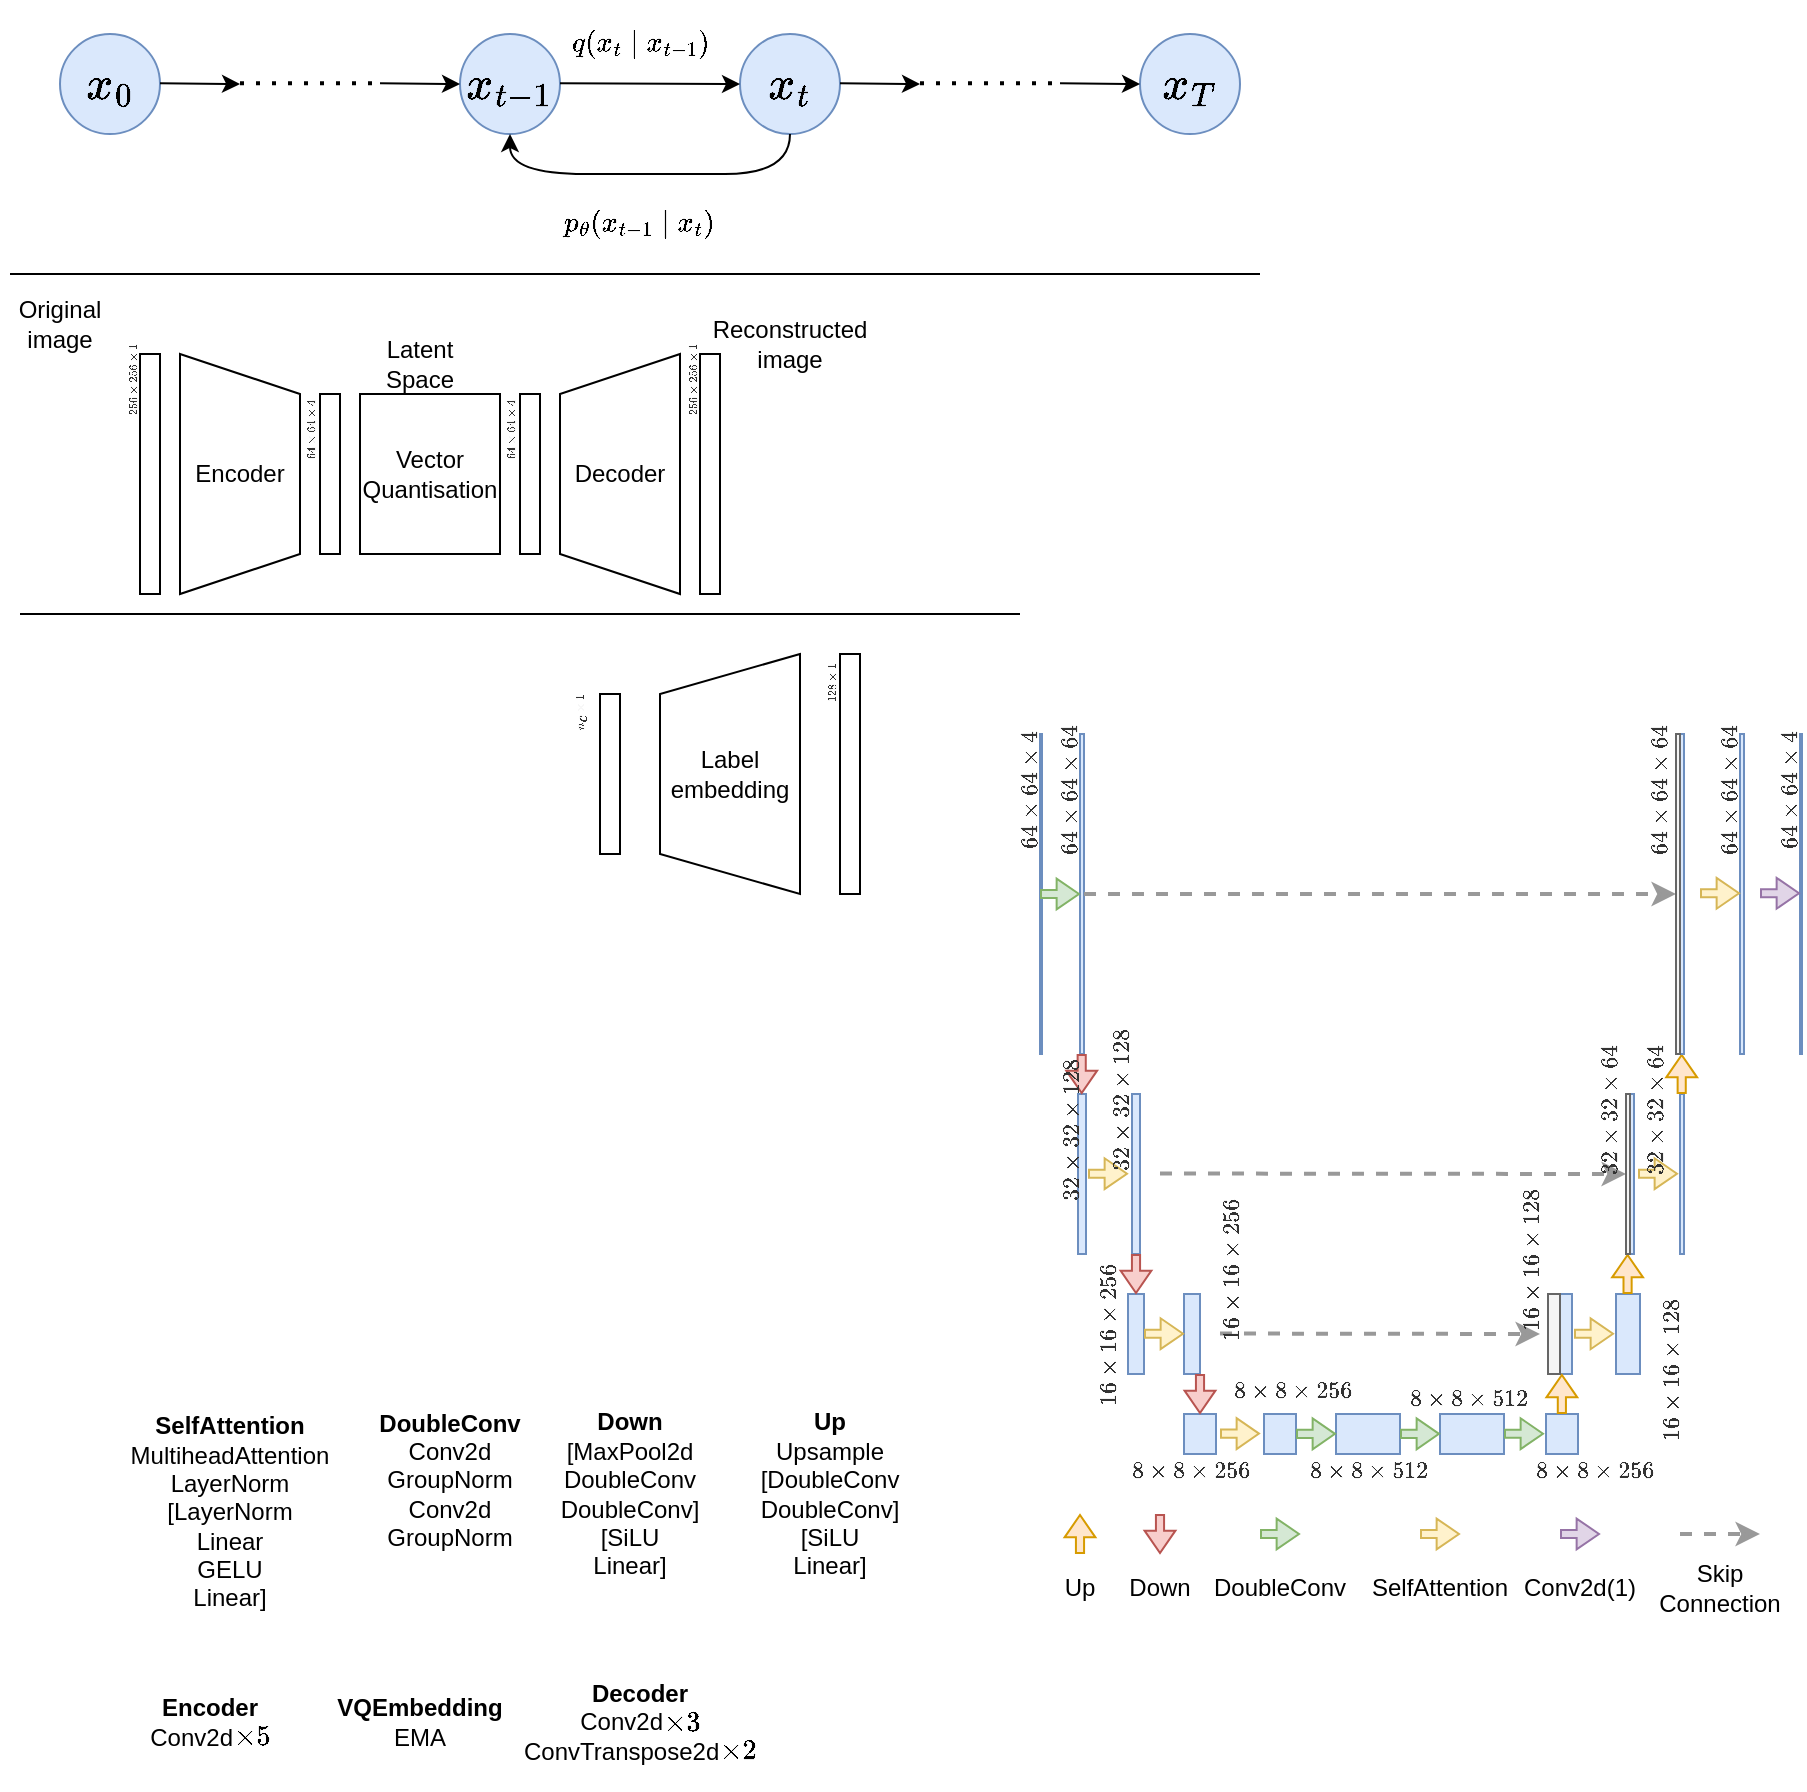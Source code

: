 <mxfile version="24.7.12">
  <diagram name="Page-1" id="cI8d7p_5XgW21QERW94D">
    <mxGraphModel dx="662" dy="343" grid="1" gridSize="10" guides="1" tooltips="1" connect="1" arrows="1" fold="1" page="1" pageScale="1" pageWidth="1169" pageHeight="1654" math="1" shadow="0">
      <root>
        <mxCell id="0" />
        <mxCell id="1" parent="0" />
        <mxCell id="v-ShWHaZnhyQrc3aQkjm-1" value="$$x_0$$" style="ellipse;whiteSpace=wrap;html=1;aspect=fixed;fontSize=20;fillColor=#dae8fc;strokeColor=#6c8ebf;" parent="1" vertex="1">
          <mxGeometry x="40" y="70" width="50" height="50" as="geometry" />
        </mxCell>
        <mxCell id="tr2L6LvXzopLyFMbQWRh-1" value="$$x_T$$" style="ellipse;whiteSpace=wrap;html=1;aspect=fixed;fontSize=20;fillColor=#dae8fc;strokeColor=#6c8ebf;" vertex="1" parent="1">
          <mxGeometry x="580" y="70" width="50" height="50" as="geometry" />
        </mxCell>
        <mxCell id="tr2L6LvXzopLyFMbQWRh-2" value="$$x_t$$" style="ellipse;whiteSpace=wrap;html=1;aspect=fixed;fontSize=20;fillColor=#dae8fc;strokeColor=#6c8ebf;" vertex="1" parent="1">
          <mxGeometry x="380" y="70" width="50" height="50" as="geometry" />
        </mxCell>
        <mxCell id="tr2L6LvXzopLyFMbQWRh-3" value="$$x_{t-1}$$" style="ellipse;whiteSpace=wrap;html=1;aspect=fixed;fontSize=20;fillColor=#dae8fc;strokeColor=#6c8ebf;" vertex="1" parent="1">
          <mxGeometry x="240" y="70" width="50" height="50" as="geometry" />
        </mxCell>
        <mxCell id="tr2L6LvXzopLyFMbQWRh-4" value="$$q(x_t \mid x_{t-1})$$" style="text;html=1;align=center;verticalAlign=middle;whiteSpace=wrap;rounded=0;" vertex="1" parent="1">
          <mxGeometry x="300" y="60" width="60" height="30" as="geometry" />
        </mxCell>
        <mxCell id="tr2L6LvXzopLyFMbQWRh-5" value="$$p_\theta(x_{t-1} \mid x_t)$$" style="text;html=1;align=center;verticalAlign=middle;whiteSpace=wrap;rounded=0;" vertex="1" parent="1">
          <mxGeometry x="300" y="150" width="60" height="30" as="geometry" />
        </mxCell>
        <mxCell id="tr2L6LvXzopLyFMbQWRh-6" value="" style="endArrow=classic;html=1;rounded=0;entryX=0;entryY=0.5;entryDx=0;entryDy=0;" edge="1" parent="1" target="tr2L6LvXzopLyFMbQWRh-2">
          <mxGeometry width="50" height="50" relative="1" as="geometry">
            <mxPoint x="290" y="94.68" as="sourcePoint" />
            <mxPoint x="340" y="94.68" as="targetPoint" />
          </mxGeometry>
        </mxCell>
        <mxCell id="tr2L6LvXzopLyFMbQWRh-7" value="" style="endArrow=classic;html=1;rounded=0;" edge="1" parent="1">
          <mxGeometry width="50" height="50" relative="1" as="geometry">
            <mxPoint x="90" y="94.68" as="sourcePoint" />
            <mxPoint x="130" y="95" as="targetPoint" />
          </mxGeometry>
        </mxCell>
        <mxCell id="tr2L6LvXzopLyFMbQWRh-8" value="" style="endArrow=classic;html=1;rounded=0;" edge="1" parent="1">
          <mxGeometry width="50" height="50" relative="1" as="geometry">
            <mxPoint x="200" y="94.68" as="sourcePoint" />
            <mxPoint x="240" y="95" as="targetPoint" />
          </mxGeometry>
        </mxCell>
        <mxCell id="tr2L6LvXzopLyFMbQWRh-9" value="" style="endArrow=classic;html=1;rounded=0;" edge="1" parent="1">
          <mxGeometry width="50" height="50" relative="1" as="geometry">
            <mxPoint x="430" y="94.68" as="sourcePoint" />
            <mxPoint x="470" y="95" as="targetPoint" />
          </mxGeometry>
        </mxCell>
        <mxCell id="tr2L6LvXzopLyFMbQWRh-10" value="" style="endArrow=classic;html=1;rounded=0;" edge="1" parent="1">
          <mxGeometry width="50" height="50" relative="1" as="geometry">
            <mxPoint x="540" y="94.68" as="sourcePoint" />
            <mxPoint x="580" y="95" as="targetPoint" />
          </mxGeometry>
        </mxCell>
        <mxCell id="tr2L6LvXzopLyFMbQWRh-11" value="" style="endArrow=none;dashed=1;html=1;dashPattern=1 3;strokeWidth=2;rounded=0;" edge="1" parent="1">
          <mxGeometry width="50" height="50" relative="1" as="geometry">
            <mxPoint x="130" y="94.68" as="sourcePoint" />
            <mxPoint x="200" y="94.68" as="targetPoint" />
          </mxGeometry>
        </mxCell>
        <mxCell id="tr2L6LvXzopLyFMbQWRh-12" value="" style="endArrow=none;dashed=1;html=1;dashPattern=1 3;strokeWidth=2;rounded=0;" edge="1" parent="1">
          <mxGeometry width="50" height="50" relative="1" as="geometry">
            <mxPoint x="470" y="94.68" as="sourcePoint" />
            <mxPoint x="540" y="94.68" as="targetPoint" />
          </mxGeometry>
        </mxCell>
        <mxCell id="tr2L6LvXzopLyFMbQWRh-14" value="" style="curved=1;endArrow=classic;html=1;rounded=0;entryX=0.5;entryY=1;entryDx=0;entryDy=0;exitX=0.5;exitY=1;exitDx=0;exitDy=0;" edge="1" parent="1" source="tr2L6LvXzopLyFMbQWRh-2" target="tr2L6LvXzopLyFMbQWRh-3">
          <mxGeometry width="50" height="50" relative="1" as="geometry">
            <mxPoint x="400" y="130" as="sourcePoint" />
            <mxPoint x="360" y="130" as="targetPoint" />
            <Array as="points">
              <mxPoint x="405" y="140" />
              <mxPoint x="340" y="140" />
              <mxPoint x="265" y="140" />
            </Array>
          </mxGeometry>
        </mxCell>
        <mxCell id="tr2L6LvXzopLyFMbQWRh-15" value="" style="shape=trapezoid;perimeter=trapezoidPerimeter;whiteSpace=wrap;html=1;fixedSize=1;rotation=90;" vertex="1" parent="1">
          <mxGeometry x="70" y="260" width="120" height="60" as="geometry" />
        </mxCell>
        <mxCell id="tr2L6LvXzopLyFMbQWRh-16" value="Vector&lt;br&gt;Quantisation" style="rounded=0;whiteSpace=wrap;html=1;" vertex="1" parent="1">
          <mxGeometry x="190" y="250" width="70" height="80" as="geometry" />
        </mxCell>
        <mxCell id="tr2L6LvXzopLyFMbQWRh-17" value="" style="rounded=0;whiteSpace=wrap;html=1;" vertex="1" parent="1">
          <mxGeometry x="80" y="230" width="10" height="120" as="geometry" />
        </mxCell>
        <mxCell id="tr2L6LvXzopLyFMbQWRh-18" value="" style="rounded=0;whiteSpace=wrap;html=1;" vertex="1" parent="1">
          <mxGeometry x="360" y="230" width="10" height="120" as="geometry" />
        </mxCell>
        <mxCell id="tr2L6LvXzopLyFMbQWRh-19" value="" style="shape=trapezoid;perimeter=trapezoidPerimeter;whiteSpace=wrap;html=1;fixedSize=1;rotation=90;flipH=0;flipV=1;" vertex="1" parent="1">
          <mxGeometry x="260" y="260" width="120" height="60" as="geometry" />
        </mxCell>
        <mxCell id="tr2L6LvXzopLyFMbQWRh-20" value="" style="rounded=0;whiteSpace=wrap;html=1;" vertex="1" parent="1">
          <mxGeometry x="270" y="250" width="10" height="80" as="geometry" />
        </mxCell>
        <mxCell id="tr2L6LvXzopLyFMbQWRh-21" value="" style="rounded=0;whiteSpace=wrap;html=1;" vertex="1" parent="1">
          <mxGeometry x="170" y="250" width="10" height="80" as="geometry" />
        </mxCell>
        <mxCell id="tr2L6LvXzopLyFMbQWRh-23" value="Encoder" style="text;html=1;align=center;verticalAlign=middle;whiteSpace=wrap;rounded=0;" vertex="1" parent="1">
          <mxGeometry x="100" y="275" width="60" height="30" as="geometry" />
        </mxCell>
        <mxCell id="tr2L6LvXzopLyFMbQWRh-24" value="Decoder" style="text;html=1;align=center;verticalAlign=middle;whiteSpace=wrap;rounded=0;" vertex="1" parent="1">
          <mxGeometry x="290" y="275" width="60" height="30" as="geometry" />
        </mxCell>
        <mxCell id="tr2L6LvXzopLyFMbQWRh-33" value="Up" style="text;html=1;align=center;verticalAlign=middle;whiteSpace=wrap;rounded=0;" vertex="1" parent="1">
          <mxGeometry x="520" y="832" width="60" height="30" as="geometry" />
        </mxCell>
        <mxCell id="tr2L6LvXzopLyFMbQWRh-34" value="SelfAttention" style="text;html=1;align=center;verticalAlign=middle;whiteSpace=wrap;rounded=0;" vertex="1" parent="1">
          <mxGeometry x="700" y="832" width="60" height="30" as="geometry" />
        </mxCell>
        <mxCell id="tr2L6LvXzopLyFMbQWRh-35" value="DoubleConv" style="text;html=1;align=center;verticalAlign=middle;whiteSpace=wrap;rounded=0;" vertex="1" parent="1">
          <mxGeometry x="620" y="832" width="60" height="30" as="geometry" />
        </mxCell>
        <mxCell id="tr2L6LvXzopLyFMbQWRh-36" value="Down" style="text;html=1;align=center;verticalAlign=middle;whiteSpace=wrap;rounded=0;" vertex="1" parent="1">
          <mxGeometry x="560" y="832" width="60" height="30" as="geometry" />
        </mxCell>
        <mxCell id="tr2L6LvXzopLyFMbQWRh-37" value="Conv2d(1)" style="text;html=1;align=center;verticalAlign=middle;whiteSpace=wrap;rounded=0;" vertex="1" parent="1">
          <mxGeometry x="770" y="832" width="60" height="30" as="geometry" />
        </mxCell>
        <mxCell id="tr2L6LvXzopLyFMbQWRh-39" value="" style="shape=flexArrow;endArrow=classic;html=1;rounded=0;width=4.074;endSize=3.393;endWidth=10.343;fillColor=#ffe6cc;strokeColor=#d79b00;" edge="1" parent="1">
          <mxGeometry width="50" height="50" relative="1" as="geometry">
            <mxPoint x="550" y="830" as="sourcePoint" />
            <mxPoint x="550" y="810" as="targetPoint" />
          </mxGeometry>
        </mxCell>
        <mxCell id="tr2L6LvXzopLyFMbQWRh-40" value="" style="rounded=0;whiteSpace=wrap;html=1;fillColor=#dae8fc;strokeColor=#6c8ebf;" vertex="1" parent="1">
          <mxGeometry x="530" y="420" width="1" height="160" as="geometry" />
        </mxCell>
        <mxCell id="tr2L6LvXzopLyFMbQWRh-41" value="" style="rounded=0;whiteSpace=wrap;html=1;fillColor=#dae8fc;strokeColor=#6c8ebf;" vertex="1" parent="1">
          <mxGeometry x="550" y="420" width="2" height="160" as="geometry" />
        </mxCell>
        <mxCell id="tr2L6LvXzopLyFMbQWRh-42" value="" style="rounded=0;whiteSpace=wrap;html=1;fillColor=#dae8fc;strokeColor=#6c8ebf;" vertex="1" parent="1">
          <mxGeometry x="549" y="600" width="4" height="80" as="geometry" />
        </mxCell>
        <mxCell id="tr2L6LvXzopLyFMbQWRh-43" value="" style="rounded=0;whiteSpace=wrap;html=1;fillColor=#dae8fc;strokeColor=#6c8ebf;" vertex="1" parent="1">
          <mxGeometry x="576" y="600" width="4" height="80" as="geometry" />
        </mxCell>
        <mxCell id="tr2L6LvXzopLyFMbQWRh-44" value="" style="rounded=0;whiteSpace=wrap;html=1;fillColor=#dae8fc;strokeColor=#6c8ebf;" vertex="1" parent="1">
          <mxGeometry x="574" y="700" width="8" height="40" as="geometry" />
        </mxCell>
        <mxCell id="tr2L6LvXzopLyFMbQWRh-45" value="" style="rounded=0;whiteSpace=wrap;html=1;fillColor=#dae8fc;strokeColor=#6c8ebf;" vertex="1" parent="1">
          <mxGeometry x="602" y="700" width="8" height="40" as="geometry" />
        </mxCell>
        <mxCell id="tr2L6LvXzopLyFMbQWRh-46" value="" style="rounded=0;whiteSpace=wrap;html=1;fillColor=#dae8fc;strokeColor=#6c8ebf;" vertex="1" parent="1">
          <mxGeometry x="602" y="760" width="16" height="20" as="geometry" />
        </mxCell>
        <mxCell id="tr2L6LvXzopLyFMbQWRh-47" value="" style="rounded=0;whiteSpace=wrap;html=1;fillColor=#dae8fc;strokeColor=#6c8ebf;" vertex="1" parent="1">
          <mxGeometry x="642" y="760" width="16" height="20" as="geometry" />
        </mxCell>
        <mxCell id="tr2L6LvXzopLyFMbQWRh-48" value="" style="rounded=0;whiteSpace=wrap;html=1;fillColor=#dae8fc;strokeColor=#6c8ebf;" vertex="1" parent="1">
          <mxGeometry x="678" y="760" width="32" height="20" as="geometry" />
        </mxCell>
        <mxCell id="tr2L6LvXzopLyFMbQWRh-49" value="" style="rounded=0;whiteSpace=wrap;html=1;fillColor=#dae8fc;strokeColor=#6c8ebf;" vertex="1" parent="1">
          <mxGeometry x="730" y="760" width="32" height="20" as="geometry" />
        </mxCell>
        <mxCell id="tr2L6LvXzopLyFMbQWRh-50" value="" style="rounded=0;whiteSpace=wrap;html=1;fillColor=#dae8fc;strokeColor=#6c8ebf;" vertex="1" parent="1">
          <mxGeometry x="783" y="760" width="16" height="20" as="geometry" />
        </mxCell>
        <mxCell id="tr2L6LvXzopLyFMbQWRh-51" value="" style="rounded=0;whiteSpace=wrap;html=1;fillColor=#dae8fc;strokeColor=#6c8ebf;" vertex="1" parent="1">
          <mxGeometry x="790" y="700" width="6" height="40" as="geometry" />
        </mxCell>
        <mxCell id="tr2L6LvXzopLyFMbQWRh-52" value="" style="rounded=0;whiteSpace=wrap;html=1;fillColor=#dae8fc;strokeColor=#6c8ebf;" vertex="1" parent="1">
          <mxGeometry x="818" y="700" width="12" height="40" as="geometry" />
        </mxCell>
        <mxCell id="tr2L6LvXzopLyFMbQWRh-54" value="" style="rounded=0;whiteSpace=wrap;html=1;fillColor=#dae8fc;strokeColor=#6c8ebf;" vertex="1" parent="1">
          <mxGeometry x="850" y="600" width="2" height="80" as="geometry" />
        </mxCell>
        <mxCell id="tr2L6LvXzopLyFMbQWRh-57" value="" style="rounded=0;whiteSpace=wrap;html=1;fillColor=#dae8fc;strokeColor=#6c8ebf;" vertex="1" parent="1">
          <mxGeometry x="880" y="420" width="2" height="160" as="geometry" />
        </mxCell>
        <mxCell id="tr2L6LvXzopLyFMbQWRh-58" value="" style="rounded=0;whiteSpace=wrap;html=1;fillColor=#dae8fc;strokeColor=#6c8ebf;" vertex="1" parent="1">
          <mxGeometry x="910" y="420" width="1" height="160" as="geometry" />
        </mxCell>
        <mxCell id="tr2L6LvXzopLyFMbQWRh-59" value="" style="shape=flexArrow;endArrow=classic;html=1;rounded=0;width=4.074;endSize=3.393;endWidth=10.343;fillColor=#f8cecc;strokeColor=#b85450;" edge="1" parent="1">
          <mxGeometry width="50" height="50" relative="1" as="geometry">
            <mxPoint x="590" y="810" as="sourcePoint" />
            <mxPoint x="590" y="830" as="targetPoint" />
          </mxGeometry>
        </mxCell>
        <mxCell id="tr2L6LvXzopLyFMbQWRh-60" value="" style="shape=flexArrow;endArrow=classic;html=1;rounded=0;width=4.074;endSize=3.393;endWidth=10.343;fillColor=#d5e8d4;strokeColor=#82b366;" edge="1" parent="1">
          <mxGeometry width="50" height="50" relative="1" as="geometry">
            <mxPoint x="640" y="820" as="sourcePoint" />
            <mxPoint x="660" y="820" as="targetPoint" />
          </mxGeometry>
        </mxCell>
        <mxCell id="tr2L6LvXzopLyFMbQWRh-61" value="" style="shape=flexArrow;endArrow=classic;html=1;rounded=0;width=4.074;endSize=3.393;endWidth=10.343;fillColor=#fff2cc;strokeColor=#d6b656;" edge="1" parent="1">
          <mxGeometry width="50" height="50" relative="1" as="geometry">
            <mxPoint x="720" y="820" as="sourcePoint" />
            <mxPoint x="740" y="820" as="targetPoint" />
          </mxGeometry>
        </mxCell>
        <mxCell id="tr2L6LvXzopLyFMbQWRh-62" value="" style="shape=flexArrow;endArrow=classic;html=1;rounded=0;width=4.074;endSize=3.393;endWidth=10.343;fillColor=#e1d5e7;strokeColor=#9673a6;" edge="1" parent="1">
          <mxGeometry width="50" height="50" relative="1" as="geometry">
            <mxPoint x="790" y="820" as="sourcePoint" />
            <mxPoint x="810" y="820" as="targetPoint" />
          </mxGeometry>
        </mxCell>
        <mxCell id="tr2L6LvXzopLyFMbQWRh-63" value="" style="shape=flexArrow;endArrow=classic;html=1;rounded=0;width=4.074;endSize=3.393;endWidth=10.343;fillColor=#d5e8d4;strokeColor=#82b366;" edge="1" parent="1">
          <mxGeometry width="50" height="50" relative="1" as="geometry">
            <mxPoint x="530" y="500.0" as="sourcePoint" />
            <mxPoint x="550" y="500.0" as="targetPoint" />
          </mxGeometry>
        </mxCell>
        <mxCell id="tr2L6LvXzopLyFMbQWRh-64" value="" style="shape=flexArrow;endArrow=classic;html=1;rounded=0;width=4.074;endSize=3.393;endWidth=10.343;fillColor=#fff2cc;strokeColor=#d6b656;" edge="1" parent="1">
          <mxGeometry width="50" height="50" relative="1" as="geometry">
            <mxPoint x="554" y="639.85" as="sourcePoint" />
            <mxPoint x="574" y="639.85" as="targetPoint" />
          </mxGeometry>
        </mxCell>
        <mxCell id="tr2L6LvXzopLyFMbQWRh-65" value="" style="shape=flexArrow;endArrow=classic;html=1;rounded=0;width=4.074;endSize=3.393;endWidth=10.343;fillColor=#fff2cc;strokeColor=#d6b656;" edge="1" parent="1">
          <mxGeometry width="50" height="50" relative="1" as="geometry">
            <mxPoint x="582" y="719.85" as="sourcePoint" />
            <mxPoint x="602" y="719.85" as="targetPoint" />
          </mxGeometry>
        </mxCell>
        <mxCell id="tr2L6LvXzopLyFMbQWRh-66" value="" style="shape=flexArrow;endArrow=classic;html=1;rounded=0;width=4.074;endSize=3.393;endWidth=10.343;fillColor=#fff2cc;strokeColor=#d6b656;" edge="1" parent="1">
          <mxGeometry width="50" height="50" relative="1" as="geometry">
            <mxPoint x="620" y="769.8" as="sourcePoint" />
            <mxPoint x="640" y="769.8" as="targetPoint" />
          </mxGeometry>
        </mxCell>
        <mxCell id="tr2L6LvXzopLyFMbQWRh-67" value="" style="shape=flexArrow;endArrow=classic;html=1;rounded=0;width=4.074;endSize=3.393;endWidth=10.343;fillColor=#d5e8d4;strokeColor=#82b366;" edge="1" parent="1">
          <mxGeometry width="50" height="50" relative="1" as="geometry">
            <mxPoint x="658" y="769.92" as="sourcePoint" />
            <mxPoint x="678" y="769.92" as="targetPoint" />
          </mxGeometry>
        </mxCell>
        <mxCell id="tr2L6LvXzopLyFMbQWRh-68" value="" style="shape=flexArrow;endArrow=classic;html=1;rounded=0;width=4.074;endSize=3.393;endWidth=10.343;fillColor=#d5e8d4;strokeColor=#82b366;" edge="1" parent="1">
          <mxGeometry width="50" height="50" relative="1" as="geometry">
            <mxPoint x="710" y="769.92" as="sourcePoint" />
            <mxPoint x="730" y="769.92" as="targetPoint" />
          </mxGeometry>
        </mxCell>
        <mxCell id="tr2L6LvXzopLyFMbQWRh-69" value="" style="shape=flexArrow;endArrow=classic;html=1;rounded=0;width=4.074;endSize=3.393;endWidth=10.343;fillColor=#d5e8d4;strokeColor=#82b366;" edge="1" parent="1">
          <mxGeometry width="50" height="50" relative="1" as="geometry">
            <mxPoint x="762" y="769.85" as="sourcePoint" />
            <mxPoint x="782" y="769.85" as="targetPoint" />
          </mxGeometry>
        </mxCell>
        <mxCell id="tr2L6LvXzopLyFMbQWRh-70" value="" style="shape=flexArrow;endArrow=classic;html=1;rounded=0;width=4.074;endSize=3.393;endWidth=10.343;fillColor=#fff2cc;strokeColor=#d6b656;" edge="1" parent="1">
          <mxGeometry width="50" height="50" relative="1" as="geometry">
            <mxPoint x="797" y="719.9" as="sourcePoint" />
            <mxPoint x="817" y="719.9" as="targetPoint" />
          </mxGeometry>
        </mxCell>
        <mxCell id="tr2L6LvXzopLyFMbQWRh-71" value="" style="shape=flexArrow;endArrow=classic;html=1;rounded=0;width=4.074;endSize=3.393;endWidth=10.343;fillColor=#fff2cc;strokeColor=#d6b656;" edge="1" parent="1">
          <mxGeometry width="50" height="50" relative="1" as="geometry">
            <mxPoint x="829" y="639.85" as="sourcePoint" />
            <mxPoint x="849" y="639.85" as="targetPoint" />
          </mxGeometry>
        </mxCell>
        <mxCell id="tr2L6LvXzopLyFMbQWRh-72" value="" style="shape=flexArrow;endArrow=classic;html=1;rounded=0;width=4.074;endSize=3.393;endWidth=10.343;fillColor=#fff2cc;strokeColor=#d6b656;" edge="1" parent="1">
          <mxGeometry width="50" height="50" relative="1" as="geometry">
            <mxPoint x="860" y="499.65" as="sourcePoint" />
            <mxPoint x="880" y="499.65" as="targetPoint" />
          </mxGeometry>
        </mxCell>
        <mxCell id="tr2L6LvXzopLyFMbQWRh-73" value="" style="shape=flexArrow;endArrow=classic;html=1;rounded=0;width=4.074;endSize=3.393;endWidth=10.343;fillColor=#e1d5e7;strokeColor=#9673a6;" edge="1" parent="1">
          <mxGeometry width="50" height="50" relative="1" as="geometry">
            <mxPoint x="890" y="499.65" as="sourcePoint" />
            <mxPoint x="910" y="499.65" as="targetPoint" />
          </mxGeometry>
        </mxCell>
        <mxCell id="tr2L6LvXzopLyFMbQWRh-74" value="" style="shape=flexArrow;endArrow=classic;html=1;rounded=0;width=4.074;endSize=3.393;endWidth=10.343;fillColor=#f8cecc;strokeColor=#b85450;" edge="1" parent="1">
          <mxGeometry width="50" height="50" relative="1" as="geometry">
            <mxPoint x="550.85" y="580" as="sourcePoint" />
            <mxPoint x="550.85" y="600" as="targetPoint" />
          </mxGeometry>
        </mxCell>
        <mxCell id="tr2L6LvXzopLyFMbQWRh-75" value="" style="shape=flexArrow;endArrow=classic;html=1;rounded=0;width=4.074;endSize=3.393;endWidth=10.343;fillColor=#f8cecc;strokeColor=#b85450;" edge="1" parent="1">
          <mxGeometry width="50" height="50" relative="1" as="geometry">
            <mxPoint x="578" y="680" as="sourcePoint" />
            <mxPoint x="578" y="700" as="targetPoint" />
          </mxGeometry>
        </mxCell>
        <mxCell id="tr2L6LvXzopLyFMbQWRh-76" value="" style="shape=flexArrow;endArrow=classic;html=1;rounded=0;width=4.074;endSize=3.393;endWidth=10.343;fillColor=#f8cecc;strokeColor=#b85450;" edge="1" parent="1">
          <mxGeometry width="50" height="50" relative="1" as="geometry">
            <mxPoint x="610" y="740" as="sourcePoint" />
            <mxPoint x="610" y="760" as="targetPoint" />
          </mxGeometry>
        </mxCell>
        <mxCell id="tr2L6LvXzopLyFMbQWRh-77" value="" style="shape=flexArrow;endArrow=classic;html=1;rounded=0;width=4.074;endSize=3.393;endWidth=10.343;fillColor=#ffe6cc;strokeColor=#d79b00;" edge="1" parent="1">
          <mxGeometry width="50" height="50" relative="1" as="geometry">
            <mxPoint x="790.93" y="760" as="sourcePoint" />
            <mxPoint x="790.93" y="740" as="targetPoint" />
          </mxGeometry>
        </mxCell>
        <mxCell id="tr2L6LvXzopLyFMbQWRh-78" value="" style="shape=flexArrow;endArrow=classic;html=1;rounded=0;width=4.074;endSize=3.393;endWidth=10.343;fillColor=#ffe6cc;strokeColor=#d79b00;" edge="1" parent="1">
          <mxGeometry width="50" height="50" relative="1" as="geometry">
            <mxPoint x="823.79" y="700" as="sourcePoint" />
            <mxPoint x="823.79" y="680" as="targetPoint" />
          </mxGeometry>
        </mxCell>
        <mxCell id="tr2L6LvXzopLyFMbQWRh-79" value="" style="shape=flexArrow;endArrow=classic;html=1;rounded=0;width=4.074;endSize=3.393;endWidth=10.343;fillColor=#ffe6cc;strokeColor=#d79b00;" edge="1" parent="1">
          <mxGeometry width="50" height="50" relative="1" as="geometry">
            <mxPoint x="850.85" y="600" as="sourcePoint" />
            <mxPoint x="850.85" y="580" as="targetPoint" />
          </mxGeometry>
        </mxCell>
        <mxCell id="tr2L6LvXzopLyFMbQWRh-82" value="" style="endArrow=none;html=1;rounded=0;" edge="1" parent="1">
          <mxGeometry width="50" height="50" relative="1" as="geometry">
            <mxPoint x="20" y="360" as="sourcePoint" />
            <mxPoint x="520" y="360" as="targetPoint" />
          </mxGeometry>
        </mxCell>
        <mxCell id="tr2L6LvXzopLyFMbQWRh-83" value="" style="endArrow=none;html=1;rounded=0;" edge="1" parent="1">
          <mxGeometry width="50" height="50" relative="1" as="geometry">
            <mxPoint x="15" y="190" as="sourcePoint" />
            <mxPoint x="640" y="190" as="targetPoint" />
          </mxGeometry>
        </mxCell>
        <mxCell id="tr2L6LvXzopLyFMbQWRh-84" value="" style="shape=trapezoid;perimeter=trapezoidPerimeter;whiteSpace=wrap;html=1;fixedSize=1;rotation=90;flipH=0;flipV=1;" vertex="1" parent="1">
          <mxGeometry x="315" y="405" width="120" height="70" as="geometry" />
        </mxCell>
        <mxCell id="tr2L6LvXzopLyFMbQWRh-85" value="Label embedding" style="text;html=1;align=center;verticalAlign=middle;whiteSpace=wrap;rounded=0;" vertex="1" parent="1">
          <mxGeometry x="345" y="425" width="60" height="30" as="geometry" />
        </mxCell>
        <mxCell id="tr2L6LvXzopLyFMbQWRh-86" value="" style="endArrow=classic;html=1;rounded=0;dashed=1;fillColor=#f5f5f5;strokeColor=#999999;strokeWidth=2;" edge="1" parent="1">
          <mxGeometry width="50" height="50" relative="1" as="geometry">
            <mxPoint x="850" y="820" as="sourcePoint" />
            <mxPoint x="890" y="820" as="targetPoint" />
          </mxGeometry>
        </mxCell>
        <mxCell id="tr2L6LvXzopLyFMbQWRh-87" value="Skip Connection" style="text;html=1;align=center;verticalAlign=middle;whiteSpace=wrap;rounded=0;" vertex="1" parent="1">
          <mxGeometry x="840" y="832" width="60" height="30" as="geometry" />
        </mxCell>
        <mxCell id="tr2L6LvXzopLyFMbQWRh-88" value="" style="endArrow=classic;html=1;rounded=0;dashed=1;fillColor=#f5f5f5;strokeColor=#999999;exitX=1;exitY=0.5;exitDx=0;exitDy=0;entryX=0;entryY=0.5;entryDx=0;entryDy=0;strokeWidth=2;" edge="1" parent="1" source="tr2L6LvXzopLyFMbQWRh-41" target="tr2L6LvXzopLyFMbQWRh-56">
          <mxGeometry width="50" height="50" relative="1" as="geometry">
            <mxPoint x="600" y="539.58" as="sourcePoint" />
            <mxPoint x="640" y="539.58" as="targetPoint" />
          </mxGeometry>
        </mxCell>
        <mxCell id="tr2L6LvXzopLyFMbQWRh-89" value="" style="endArrow=classic;html=1;rounded=0;dashed=1;fillColor=#f5f5f5;strokeColor=#999999;exitX=1;exitY=0.5;exitDx=0;exitDy=0;strokeWidth=2;entryX=0;entryY=0.5;entryDx=0;entryDy=0;" edge="1" parent="1" target="tr2L6LvXzopLyFMbQWRh-53">
          <mxGeometry width="50" height="50" relative="1" as="geometry">
            <mxPoint x="590" y="639.76" as="sourcePoint" />
            <mxPoint x="760" y="640" as="targetPoint" />
          </mxGeometry>
        </mxCell>
        <mxCell id="tr2L6LvXzopLyFMbQWRh-90" value="" style="endArrow=classic;html=1;rounded=0;dashed=1;fillColor=#f5f5f5;strokeColor=#999999;exitX=1;exitY=0.5;exitDx=0;exitDy=0;strokeWidth=2;" edge="1" parent="1">
          <mxGeometry width="50" height="50" relative="1" as="geometry">
            <mxPoint x="620" y="719.76" as="sourcePoint" />
            <mxPoint x="780" y="720" as="targetPoint" />
          </mxGeometry>
        </mxCell>
        <mxCell id="tr2L6LvXzopLyFMbQWRh-91" value="" style="rounded=0;whiteSpace=wrap;html=1;" vertex="1" parent="1">
          <mxGeometry x="310" y="400" width="10" height="80" as="geometry" />
        </mxCell>
        <mxCell id="tr2L6LvXzopLyFMbQWRh-92" value="" style="rounded=0;whiteSpace=wrap;html=1;" vertex="1" parent="1">
          <mxGeometry x="430" y="380" width="10" height="120" as="geometry" />
        </mxCell>
        <mxCell id="tr2L6LvXzopLyFMbQWRh-93" value="&lt;div&gt;&lt;b&gt;SelfAttention&lt;br&gt;&lt;/b&gt;MultiheadAttention&lt;/div&gt;&lt;div&gt;&lt;span style=&quot;background-color: initial;&quot;&gt;LayerNorm&lt;/span&gt;&lt;/div&gt;&lt;div&gt;&lt;span style=&quot;background-color: initial;&quot;&gt;[LayerNorm&lt;/span&gt;&lt;/div&gt;&lt;div&gt;&lt;span style=&quot;background-color: initial;&quot;&gt;Linear&lt;/span&gt;&lt;/div&gt;&lt;div&gt;&lt;span style=&quot;background-color: initial;&quot;&gt;GELU&lt;/span&gt;&lt;/div&gt;&lt;div&gt;&lt;span style=&quot;background-color: initial;&quot;&gt;Linear]&lt;/span&gt;&lt;/div&gt;" style="text;html=1;align=center;verticalAlign=middle;whiteSpace=wrap;rounded=0;" vertex="1" parent="1">
          <mxGeometry x="70" y="759" width="110" height="99" as="geometry" />
        </mxCell>
        <mxCell id="tr2L6LvXzopLyFMbQWRh-94" value="&lt;div&gt;&lt;b&gt;DoubleConv&lt;br&gt;&lt;/b&gt;&lt;span style=&quot;background-color: initial;&quot;&gt;Conv2d&lt;br&gt;&lt;/span&gt;&lt;span style=&quot;background-color: initial;&quot;&gt;GroupNorm&lt;br&gt;&lt;/span&gt;&lt;span style=&quot;background-color: initial;&quot;&gt;Conv2d&lt;br&gt;&lt;/span&gt;&lt;span style=&quot;background-color: initial;&quot;&gt;GroupNorm&lt;/span&gt;&lt;/div&gt;" style="text;html=1;align=center;verticalAlign=middle;whiteSpace=wrap;rounded=0;" vertex="1" parent="1">
          <mxGeometry x="180" y="759" width="110" height="68" as="geometry" />
        </mxCell>
        <mxCell id="tr2L6LvXzopLyFMbQWRh-95" value="&lt;b&gt;Down&lt;br&gt;&lt;/b&gt;&lt;div&gt;&lt;span style=&quot;background-color: initial;&quot;&gt;[MaxPool2d&lt;br&gt;&lt;/span&gt;&lt;span style=&quot;background-color: initial;&quot;&gt;DoubleConv&lt;br&gt;&lt;/span&gt;&lt;span style=&quot;background-color: initial;&quot;&gt;DoubleConv]&lt;br&gt;&lt;/span&gt;&lt;span style=&quot;background-color: initial;&quot;&gt;[SiLU&lt;br&gt;&lt;/span&gt;&lt;span style=&quot;background-color: initial;&quot;&gt;Linear]&lt;/span&gt;&lt;/div&gt;" style="text;html=1;align=center;verticalAlign=middle;whiteSpace=wrap;rounded=0;" vertex="1" parent="1">
          <mxGeometry x="270" y="759" width="110" height="81" as="geometry" />
        </mxCell>
        <mxCell id="tr2L6LvXzopLyFMbQWRh-96" value="&lt;b&gt;Up&lt;br&gt;&lt;/b&gt;&lt;div&gt;&lt;div&gt;Upsample&lt;br&gt;&lt;span style=&quot;background-color: initial;&quot;&gt;[DoubleConv&lt;br&gt;&lt;/span&gt;&lt;span style=&quot;background-color: initial;&quot;&gt;DoubleConv]&lt;/span&gt;&lt;/div&gt;&lt;div&gt;&lt;span style=&quot;background-color: initial;&quot;&gt;[&lt;/span&gt;&lt;span style=&quot;background-color: initial;&quot;&gt;SiLU&lt;br&gt;&lt;/span&gt;&lt;span style=&quot;background-color: initial;&quot;&gt;Linear]&lt;/span&gt;&lt;/div&gt;&lt;/div&gt;" style="text;html=1;align=center;verticalAlign=middle;whiteSpace=wrap;rounded=0;" vertex="1" parent="1">
          <mxGeometry x="370" y="759" width="110" height="81" as="geometry" />
        </mxCell>
        <mxCell id="tr2L6LvXzopLyFMbQWRh-99" value="$$256\times256\times1$$" style="text;html=1;align=center;verticalAlign=middle;whiteSpace=wrap;rounded=0;rotation=-90;fontSize=5;fontColor=#333333;" vertex="1" parent="1">
          <mxGeometry x="60" y="235" width="30" height="15" as="geometry" />
        </mxCell>
        <mxCell id="tr2L6LvXzopLyFMbQWRh-100" value="$$64\times64\times64$$" style="text;html=1;align=center;verticalAlign=middle;whiteSpace=wrap;rounded=0;rotation=-90;fontSize=10;fontColor=#333333;" vertex="1" parent="1">
          <mxGeometry x="530" y="440" width="30" height="15" as="geometry" />
        </mxCell>
        <mxCell id="tr2L6LvXzopLyFMbQWRh-101" value="$$32\times32\times128$$" style="text;html=1;align=center;verticalAlign=middle;whiteSpace=wrap;rounded=0;rotation=-90;fontSize=10;fontColor=#333333;" vertex="1" parent="1">
          <mxGeometry x="530" y="610" width="30" height="15" as="geometry" />
        </mxCell>
        <mxCell id="tr2L6LvXzopLyFMbQWRh-102" value="$$32\times32\times128$$" style="text;html=1;align=center;verticalAlign=middle;whiteSpace=wrap;rounded=0;rotation=-90;fontSize=10;fontColor=#333333;" vertex="1" parent="1">
          <mxGeometry x="555" y="595" width="30" height="15" as="geometry" />
        </mxCell>
        <mxCell id="tr2L6LvXzopLyFMbQWRh-103" value="$$16\times16\times256$$" style="text;html=1;align=center;verticalAlign=middle;whiteSpace=wrap;rounded=0;rotation=-90;fontSize=10;fontColor=#333333;" vertex="1" parent="1">
          <mxGeometry x="549" y="712.5" width="30" height="15" as="geometry" />
        </mxCell>
        <mxCell id="tr2L6LvXzopLyFMbQWRh-104" value="$$16\times16\times256$$" style="text;html=1;align=center;verticalAlign=middle;whiteSpace=wrap;rounded=0;rotation=-90;fontSize=10;fontColor=#333333;" vertex="1" parent="1">
          <mxGeometry x="610" y="680" width="30" height="15" as="geometry" />
        </mxCell>
        <mxCell id="tr2L6LvXzopLyFMbQWRh-105" value="$$8\times8\times256$$" style="text;html=1;align=center;verticalAlign=middle;whiteSpace=wrap;rounded=0;rotation=0;fontSize=10;fontColor=#333333;" vertex="1" parent="1">
          <mxGeometry x="591" y="780" width="30" height="15" as="geometry" />
        </mxCell>
        <mxCell id="tr2L6LvXzopLyFMbQWRh-106" value="$$8\times8\times256$$" style="text;html=1;align=center;verticalAlign=middle;whiteSpace=wrap;rounded=0;rotation=0;fontSize=10;fontColor=#333333;" vertex="1" parent="1">
          <mxGeometry x="642" y="740" width="30" height="15" as="geometry" />
        </mxCell>
        <mxCell id="tr2L6LvXzopLyFMbQWRh-107" value="$$8\times8\times512$$" style="text;html=1;align=center;verticalAlign=middle;whiteSpace=wrap;rounded=0;rotation=0;fontSize=10;fontColor=#333333;" vertex="1" parent="1">
          <mxGeometry x="680" y="780" width="30" height="15" as="geometry" />
        </mxCell>
        <mxCell id="tr2L6LvXzopLyFMbQWRh-108" value="$$8\times8\times512$$" style="text;html=1;align=center;verticalAlign=middle;whiteSpace=wrap;rounded=0;rotation=0;fontSize=10;fontColor=#333333;" vertex="1" parent="1">
          <mxGeometry x="730" y="744" width="30" height="15" as="geometry" />
        </mxCell>
        <mxCell id="tr2L6LvXzopLyFMbQWRh-109" value="$$8\times8\times256$$" style="text;html=1;align=center;verticalAlign=middle;whiteSpace=wrap;rounded=0;rotation=0;fontSize=10;fontColor=#333333;" vertex="1" parent="1">
          <mxGeometry x="793" y="780" width="30" height="15" as="geometry" />
        </mxCell>
        <mxCell id="tr2L6LvXzopLyFMbQWRh-110" value="$$16\times16\times128$$" style="text;html=1;align=center;verticalAlign=middle;whiteSpace=wrap;rounded=0;rotation=-90;fontSize=10;fontColor=#333333;" vertex="1" parent="1">
          <mxGeometry x="760" y="675" width="30" height="15" as="geometry" />
        </mxCell>
        <mxCell id="tr2L6LvXzopLyFMbQWRh-111" value="$$16\times16\times128$$" style="text;html=1;align=center;verticalAlign=middle;whiteSpace=wrap;rounded=0;rotation=-90;fontSize=10;fontColor=#333333;" vertex="1" parent="1">
          <mxGeometry x="830" y="730" width="30" height="15" as="geometry" />
        </mxCell>
        <mxCell id="tr2L6LvXzopLyFMbQWRh-112" value="$$32\times32\times64$$" style="text;html=1;align=center;verticalAlign=middle;whiteSpace=wrap;rounded=0;rotation=-90;fontSize=10;fontColor=#333333;" vertex="1" parent="1">
          <mxGeometry x="800" y="600" width="30" height="15" as="geometry" />
        </mxCell>
        <mxCell id="tr2L6LvXzopLyFMbQWRh-113" value="$$32\times32\times64$$" style="text;html=1;align=center;verticalAlign=middle;whiteSpace=wrap;rounded=0;rotation=-90;fontSize=10;fontColor=#333333;" vertex="1" parent="1">
          <mxGeometry x="823" y="600" width="30" height="15" as="geometry" />
        </mxCell>
        <mxCell id="tr2L6LvXzopLyFMbQWRh-114" value="$$64\times64\times64$$" style="text;html=1;align=center;verticalAlign=middle;whiteSpace=wrap;rounded=0;rotation=-90;fontSize=10;fontColor=#333333;" vertex="1" parent="1">
          <mxGeometry x="825" y="440" width="30" height="15" as="geometry" />
        </mxCell>
        <mxCell id="tr2L6LvXzopLyFMbQWRh-115" value="$$64\times64\times64$$" style="text;html=1;align=center;verticalAlign=middle;whiteSpace=wrap;rounded=0;rotation=-90;fontSize=10;fontColor=#333333;" vertex="1" parent="1">
          <mxGeometry x="860" y="440" width="30" height="15" as="geometry" />
        </mxCell>
        <mxCell id="tr2L6LvXzopLyFMbQWRh-116" value="$$64\times64\times4$$" style="text;html=1;align=center;verticalAlign=middle;whiteSpace=wrap;rounded=0;rotation=-90;fontSize=10;fontColor=#333333;" vertex="1" parent="1">
          <mxGeometry x="890" y="440" width="30" height="15" as="geometry" />
        </mxCell>
        <mxCell id="tr2L6LvXzopLyFMbQWRh-119" value="&lt;font color=&quot;#333333&quot;&gt;&lt;span style=&quot;font-size: 5px; text-wrap: wrap;&quot;&gt;$$128\times1$$&lt;/span&gt;&lt;/font&gt;" style="text;html=1;align=center;verticalAlign=middle;resizable=0;points=[];autosize=1;strokeColor=none;fillColor=none;rotation=-90;" vertex="1" parent="1">
          <mxGeometry x="395" y="380" width="60" height="30" as="geometry" />
        </mxCell>
        <mxCell id="tr2L6LvXzopLyFMbQWRh-120" value="&lt;font color=&quot;#333333&quot;&gt;&lt;span style=&quot;font-size: 5px; text-wrap: wrap;&quot;&gt;$$n_{c}\times1$$&lt;/span&gt;&lt;/font&gt;" style="text;html=1;align=center;verticalAlign=middle;resizable=0;points=[];autosize=1;strokeColor=none;fillColor=none;rotation=-90;" vertex="1" parent="1">
          <mxGeometry x="270" y="395" width="60" height="30" as="geometry" />
        </mxCell>
        <mxCell id="tr2L6LvXzopLyFMbQWRh-121" value="$$64\times64\times4$$" style="text;html=1;align=center;verticalAlign=middle;whiteSpace=wrap;rounded=0;rotation=-90;fontSize=5;fontColor=#333333;" vertex="1" parent="1">
          <mxGeometry x="150" y="260" width="30" height="15" as="geometry" />
        </mxCell>
        <mxCell id="tr2L6LvXzopLyFMbQWRh-122" value="$$64\times64\times4$$" style="text;html=1;align=center;verticalAlign=middle;whiteSpace=wrap;rounded=0;rotation=-90;fontSize=5;fontColor=#333333;" vertex="1" parent="1">
          <mxGeometry x="250" y="260" width="30" height="15" as="geometry" />
        </mxCell>
        <mxCell id="tr2L6LvXzopLyFMbQWRh-123" value="$$256\times256\times1$$" style="text;html=1;align=center;verticalAlign=middle;whiteSpace=wrap;rounded=0;rotation=-90;fontSize=5;fontColor=#333333;" vertex="1" parent="1">
          <mxGeometry x="340" y="235" width="30" height="15" as="geometry" />
        </mxCell>
        <mxCell id="tr2L6LvXzopLyFMbQWRh-124" value="$$64\times64\times4$$" style="text;html=1;align=center;verticalAlign=middle;whiteSpace=wrap;rounded=0;rotation=-90;fontSize=10;fontColor=#333333;" vertex="1" parent="1">
          <mxGeometry x="510" y="440" width="30" height="15" as="geometry" />
        </mxCell>
        <mxCell id="tr2L6LvXzopLyFMbQWRh-129" value="" style="rounded=0;whiteSpace=wrap;html=1;fillColor=#f5f5f5;fontColor=#333333;strokeColor=#666666;" vertex="1" parent="1">
          <mxGeometry x="784" y="700" width="6" height="40" as="geometry" />
        </mxCell>
        <mxCell id="tr2L6LvXzopLyFMbQWRh-130" value="" style="rounded=0;whiteSpace=wrap;html=1;fillColor=#dae8fc;strokeColor=#6c8ebf;" vertex="1" parent="1">
          <mxGeometry x="850" y="420" width="2" height="160" as="geometry" />
        </mxCell>
        <mxCell id="tr2L6LvXzopLyFMbQWRh-131" value="" style="rounded=0;whiteSpace=wrap;html=1;fillColor=#dae8fc;strokeColor=#6c8ebf;" vertex="1" parent="1">
          <mxGeometry x="825" y="600" width="2" height="80" as="geometry" />
        </mxCell>
        <mxCell id="tr2L6LvXzopLyFMbQWRh-53" value="" style="rounded=0;whiteSpace=wrap;html=1;fillColor=#f5f5f5;strokeColor=#666666;fontColor=#333333;" vertex="1" parent="1">
          <mxGeometry x="823" y="600" width="2" height="80" as="geometry" />
        </mxCell>
        <mxCell id="tr2L6LvXzopLyFMbQWRh-56" value="" style="rounded=0;whiteSpace=wrap;html=1;fillColor=#f5f5f5;strokeColor=#666666;fontColor=#333333;" vertex="1" parent="1">
          <mxGeometry x="848" y="420" width="2" height="160" as="geometry" />
        </mxCell>
        <mxCell id="tr2L6LvXzopLyFMbQWRh-132" value="Original image" style="text;html=1;align=center;verticalAlign=middle;whiteSpace=wrap;rounded=0;" vertex="1" parent="1">
          <mxGeometry x="10" y="200" width="60" height="30" as="geometry" />
        </mxCell>
        <mxCell id="tr2L6LvXzopLyFMbQWRh-133" value="Latent Space" style="text;html=1;align=center;verticalAlign=middle;whiteSpace=wrap;rounded=0;" vertex="1" parent="1">
          <mxGeometry x="190" y="220" width="60" height="30" as="geometry" />
        </mxCell>
        <mxCell id="tr2L6LvXzopLyFMbQWRh-134" value="Reconstructed&lt;br&gt;image" style="text;html=1;align=center;verticalAlign=middle;whiteSpace=wrap;rounded=0;" vertex="1" parent="1">
          <mxGeometry x="375" y="210" width="60" height="30" as="geometry" />
        </mxCell>
        <mxCell id="tr2L6LvXzopLyFMbQWRh-135" value="&lt;div&gt;&lt;b&gt;Encoder&lt;br&gt;&lt;/b&gt;Conv2d\(\times5\)&lt;/div&gt;" style="text;html=1;align=center;verticalAlign=middle;whiteSpace=wrap;rounded=0;" vertex="1" parent="1">
          <mxGeometry x="60" y="880" width="110" height="68" as="geometry" />
        </mxCell>
        <mxCell id="tr2L6LvXzopLyFMbQWRh-136" value="&lt;div&gt;&lt;b&gt;Decoder&lt;br&gt;&lt;/b&gt;Conv2d\(\times3\)&lt;br&gt;ConvTranspose2d\(\times2\)&lt;br&gt;&lt;/div&gt;" style="text;html=1;align=center;verticalAlign=middle;whiteSpace=wrap;rounded=0;" vertex="1" parent="1">
          <mxGeometry x="270" y="880" width="120" height="68" as="geometry" />
        </mxCell>
        <mxCell id="tr2L6LvXzopLyFMbQWRh-137" value="&lt;b&gt;VQEmbedding&lt;br&gt;&lt;/b&gt;EMA" style="text;html=1;align=center;verticalAlign=middle;whiteSpace=wrap;rounded=0;" vertex="1" parent="1">
          <mxGeometry x="165" y="880" width="110" height="68" as="geometry" />
        </mxCell>
      </root>
    </mxGraphModel>
  </diagram>
</mxfile>
